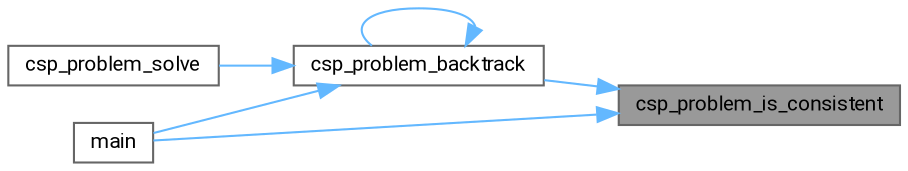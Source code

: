 digraph "csp_problem_is_consistent"
{
 // LATEX_PDF_SIZE
  bgcolor="transparent";
  edge [fontname=Roboto,fontsize=10,labelfontname=Roboto,labelfontsize=10];
  node [fontname=Roboto,fontsize=10,shape=box,height=0.2,width=0.4];
  rankdir="RL";
  Node1 [id="Node000001",label="csp_problem_is_consistent",height=0.2,width=0.4,color="gray40", fillcolor="grey60", style="filled", fontcolor="black",tooltip="Checks if the current partial assignment is consistent with all constraints."];
  Node1 -> Node2 [id="edge1_Node000001_Node000002",dir="back",color="steelblue1",style="solid",tooltip=" "];
  Node2 [id="Node000002",label="csp_problem_backtrack",height=0.2,width=0.4,color="grey40", fillcolor="white", style="filled",URL="$csp_8c.html#a44764bc53c05b60468d28bdbfbbf5353",tooltip="Recursively solves the CSP problem using backtracking from a given variable."];
  Node2 -> Node2 [id="edge2_Node000002_Node000002",dir="back",color="steelblue1",style="solid",tooltip=" "];
  Node2 -> Node3 [id="edge3_Node000002_Node000003",dir="back",color="steelblue1",style="solid",tooltip=" "];
  Node3 [id="Node000003",label="csp_problem_solve",height=0.2,width=0.4,color="grey40", fillcolor="white", style="filled",URL="$csp_8c.html#a076f64d67e946b4c7fc886ddb2e5b5bd",tooltip="Solves a CSP problem using the basic backtracking algorithm."];
  Node2 -> Node4 [id="edge4_Node000002_Node000004",dir="back",color="steelblue1",style="solid",tooltip=" "];
  Node4 [id="Node000004",label="main",height=0.2,width=0.4,color="grey40", fillcolor="white", style="filled",URL="$test-problem-is-consistent_8c.html#a840291bc02cba5474a4cb46a9b9566fe",tooltip=" "];
  Node1 -> Node4 [id="edge5_Node000001_Node000004",dir="back",color="steelblue1",style="solid",tooltip=" "];
}
